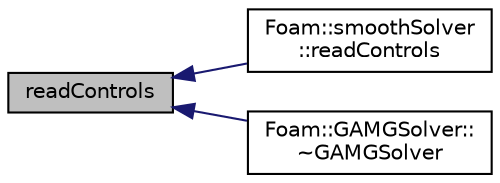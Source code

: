digraph "readControls"
{
  bgcolor="transparent";
  edge [fontname="Helvetica",fontsize="10",labelfontname="Helvetica",labelfontsize="10"];
  node [fontname="Helvetica",fontsize="10",shape=record];
  rankdir="LR";
  Node1 [label="readControls",height=0.2,width=0.4,color="black", fillcolor="grey75", style="filled", fontcolor="black"];
  Node1 -> Node2 [dir="back",color="midnightblue",fontsize="10",style="solid",fontname="Helvetica"];
  Node2 [label="Foam::smoothSolver\l::readControls",height=0.2,width=0.4,color="black",URL="$a02361.html#aa431c382ed4170712dab339fbfd87f5b",tooltip="Read the control parameters from the controlDict_. "];
  Node1 -> Node3 [dir="back",color="midnightblue",fontsize="10",style="solid",fontname="Helvetica"];
  Node3 [label="Foam::GAMGSolver::\l~GAMGSolver",height=0.2,width=0.4,color="black",URL="$a00901.html#ac5768a1418160543f6069397d5ec4390",tooltip="Destructor. "];
}
